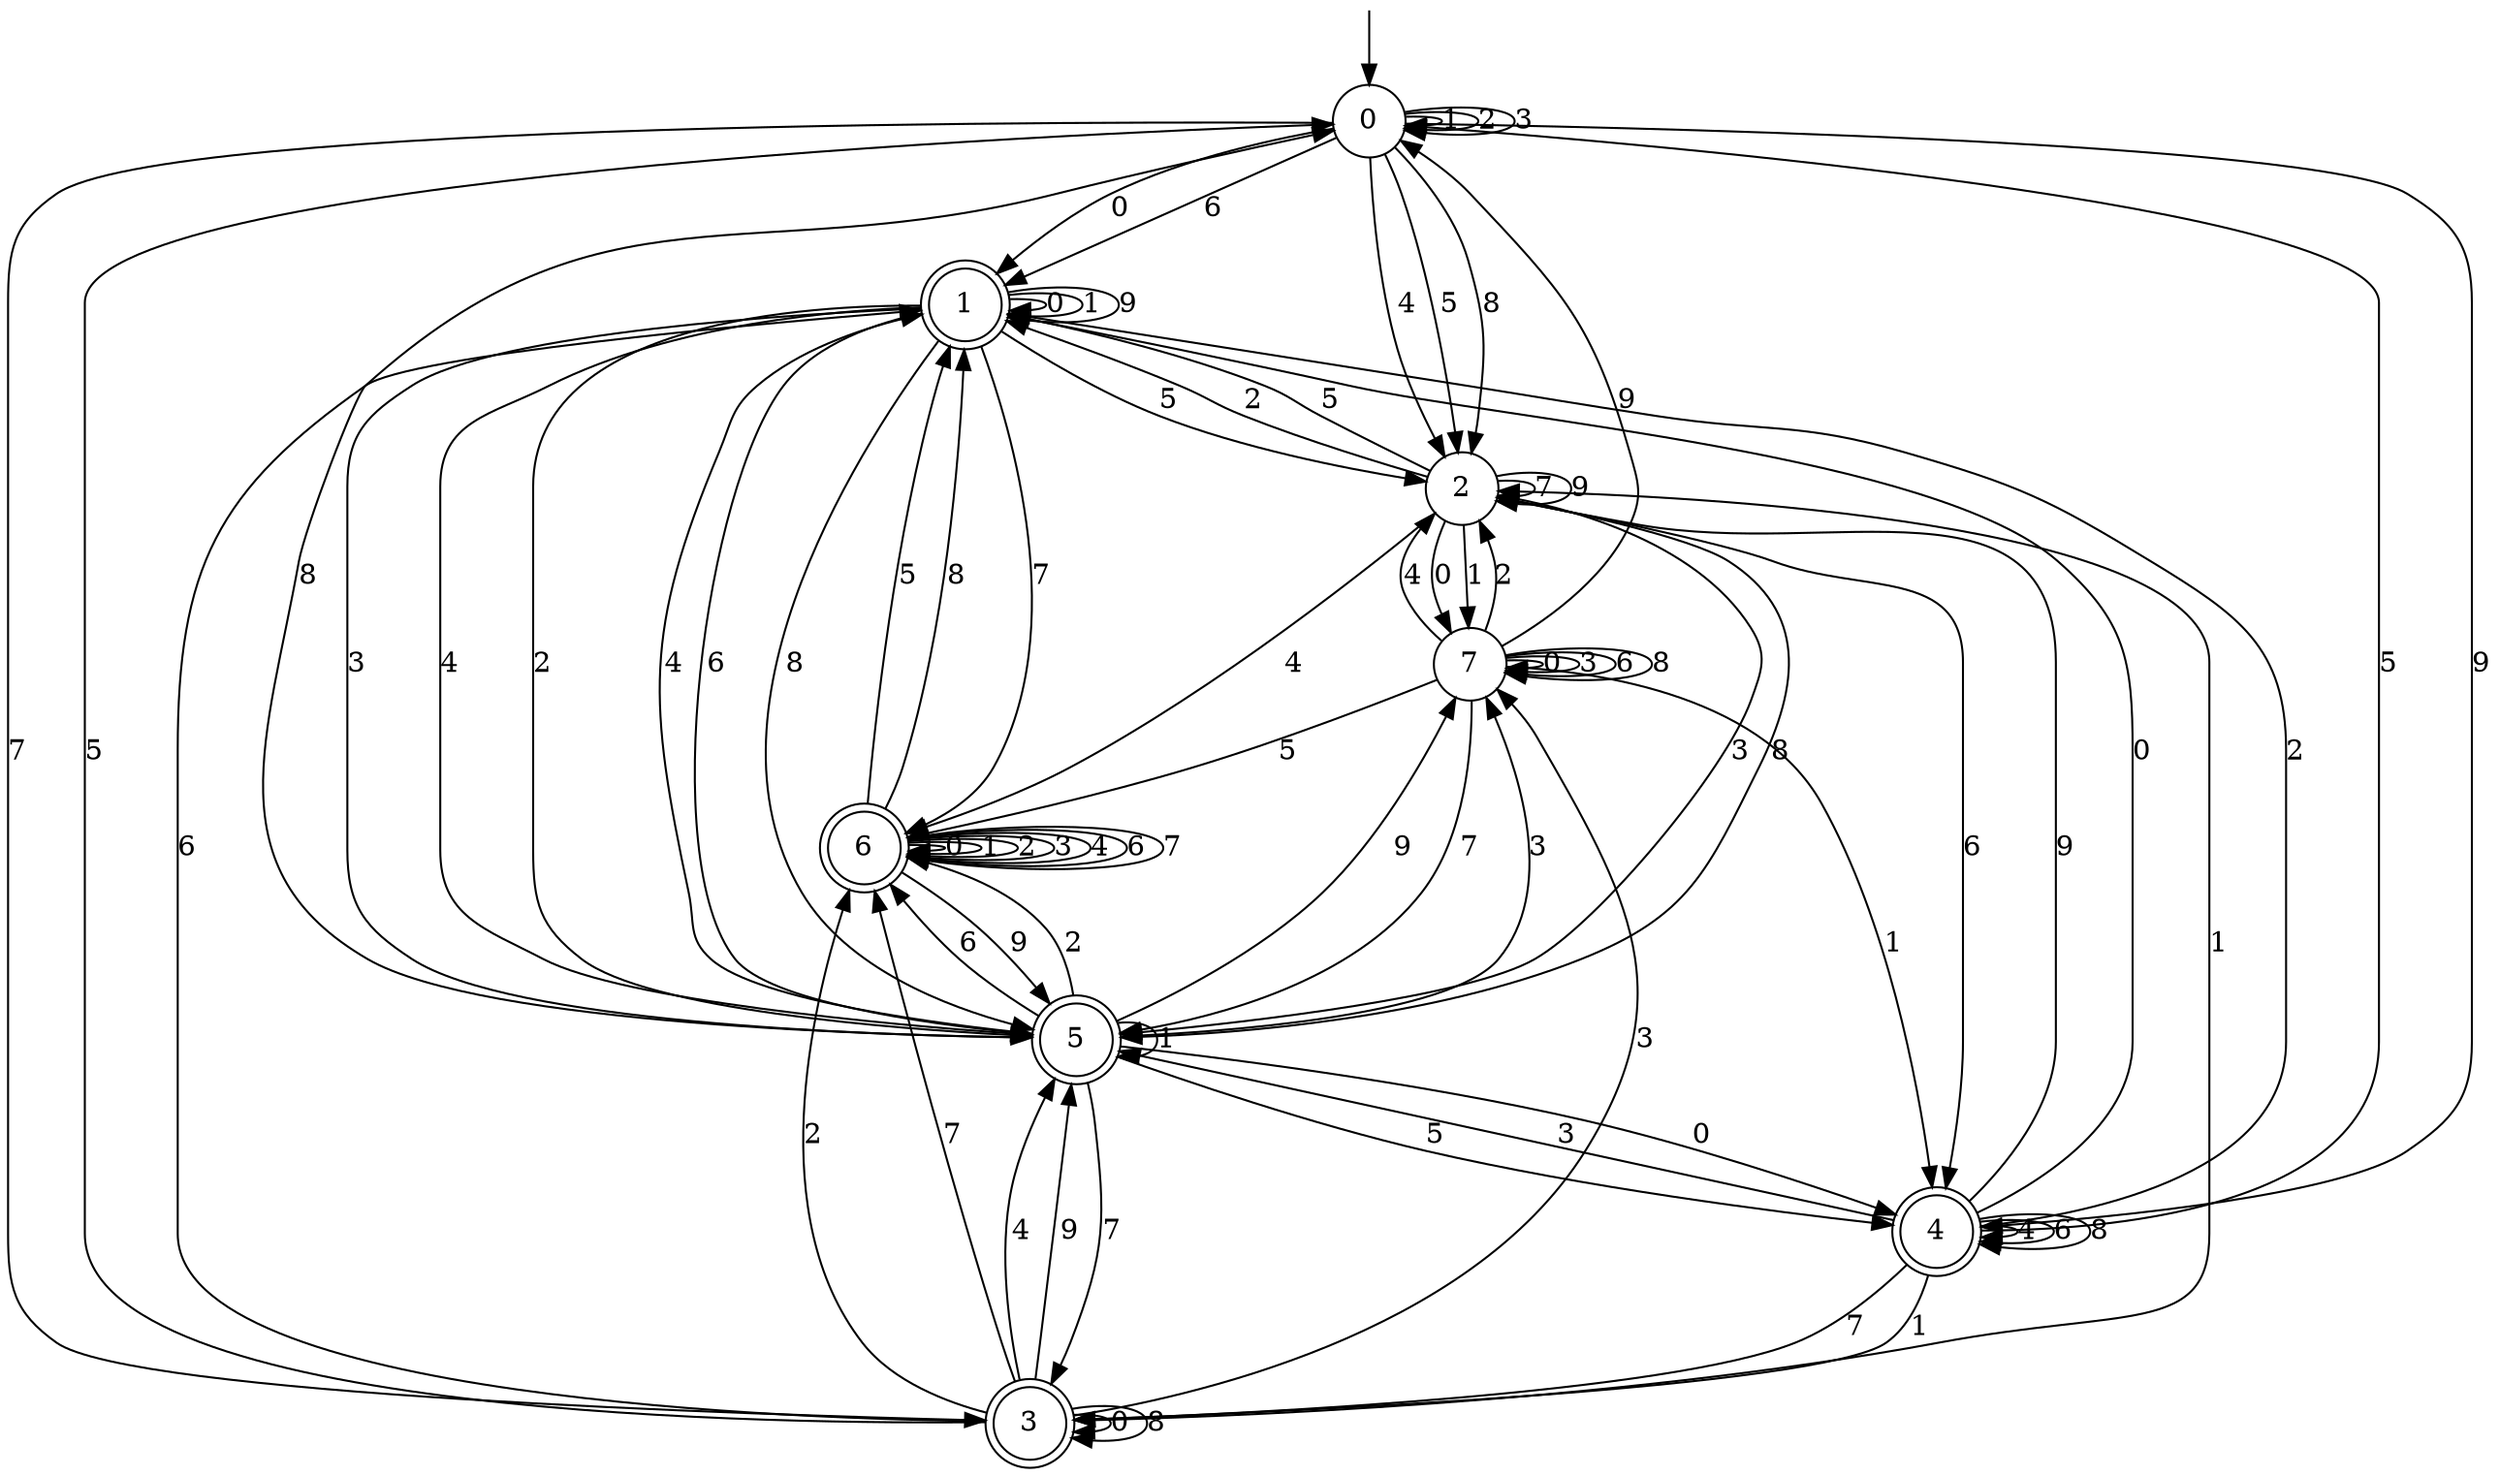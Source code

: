 digraph g {

	s0 [shape="circle" label="0"];
	s1 [shape="doublecircle" label="1"];
	s2 [shape="circle" label="2"];
	s3 [shape="doublecircle" label="3"];
	s4 [shape="doublecircle" label="4"];
	s5 [shape="doublecircle" label="5"];
	s6 [shape="doublecircle" label="6"];
	s7 [shape="circle" label="7"];
	s0 -> s1 [label="0"];
	s0 -> s0 [label="1"];
	s0 -> s0 [label="2"];
	s0 -> s0 [label="3"];
	s0 -> s2 [label="4"];
	s0 -> s2 [label="5"];
	s0 -> s1 [label="6"];
	s0 -> s3 [label="7"];
	s0 -> s2 [label="8"];
	s0 -> s4 [label="9"];
	s1 -> s1 [label="0"];
	s1 -> s1 [label="1"];
	s1 -> s5 [label="2"];
	s1 -> s5 [label="3"];
	s1 -> s5 [label="4"];
	s1 -> s2 [label="5"];
	s1 -> s5 [label="6"];
	s1 -> s6 [label="7"];
	s1 -> s5 [label="8"];
	s1 -> s1 [label="9"];
	s2 -> s7 [label="0"];
	s2 -> s7 [label="1"];
	s2 -> s1 [label="2"];
	s2 -> s5 [label="3"];
	s2 -> s6 [label="4"];
	s2 -> s1 [label="5"];
	s2 -> s4 [label="6"];
	s2 -> s2 [label="7"];
	s2 -> s5 [label="8"];
	s2 -> s2 [label="9"];
	s3 -> s3 [label="0"];
	s3 -> s2 [label="1"];
	s3 -> s6 [label="2"];
	s3 -> s7 [label="3"];
	s3 -> s5 [label="4"];
	s3 -> s0 [label="5"];
	s3 -> s1 [label="6"];
	s3 -> s6 [label="7"];
	s3 -> s3 [label="8"];
	s3 -> s5 [label="9"];
	s4 -> s1 [label="0"];
	s4 -> s3 [label="1"];
	s4 -> s1 [label="2"];
	s4 -> s5 [label="3"];
	s4 -> s4 [label="4"];
	s4 -> s0 [label="5"];
	s4 -> s4 [label="6"];
	s4 -> s3 [label="7"];
	s4 -> s4 [label="8"];
	s4 -> s2 [label="9"];
	s5 -> s4 [label="0"];
	s5 -> s5 [label="1"];
	s5 -> s6 [label="2"];
	s5 -> s7 [label="3"];
	s5 -> s1 [label="4"];
	s5 -> s4 [label="5"];
	s5 -> s6 [label="6"];
	s5 -> s3 [label="7"];
	s5 -> s0 [label="8"];
	s5 -> s7 [label="9"];
	s6 -> s6 [label="0"];
	s6 -> s6 [label="1"];
	s6 -> s6 [label="2"];
	s6 -> s6 [label="3"];
	s6 -> s6 [label="4"];
	s6 -> s1 [label="5"];
	s6 -> s6 [label="6"];
	s6 -> s6 [label="7"];
	s6 -> s1 [label="8"];
	s6 -> s5 [label="9"];
	s7 -> s7 [label="0"];
	s7 -> s4 [label="1"];
	s7 -> s2 [label="2"];
	s7 -> s7 [label="3"];
	s7 -> s2 [label="4"];
	s7 -> s6 [label="5"];
	s7 -> s7 [label="6"];
	s7 -> s5 [label="7"];
	s7 -> s7 [label="8"];
	s7 -> s0 [label="9"];

__start0 [label="" shape="none" width="0" height="0"];
__start0 -> s0;

}
